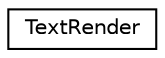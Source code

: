 digraph "Graphical Class Hierarchy"
{
 // LATEX_PDF_SIZE
  edge [fontname="Helvetica",fontsize="10",labelfontname="Helvetica",labelfontsize="10"];
  node [fontname="Helvetica",fontsize="10",shape=record];
  rankdir="LR";
  Node0 [label="TextRender",height=0.2,width=0.4,color="black", fillcolor="white", style="filled",URL="$class_text_render.html",tooltip=" "];
}
